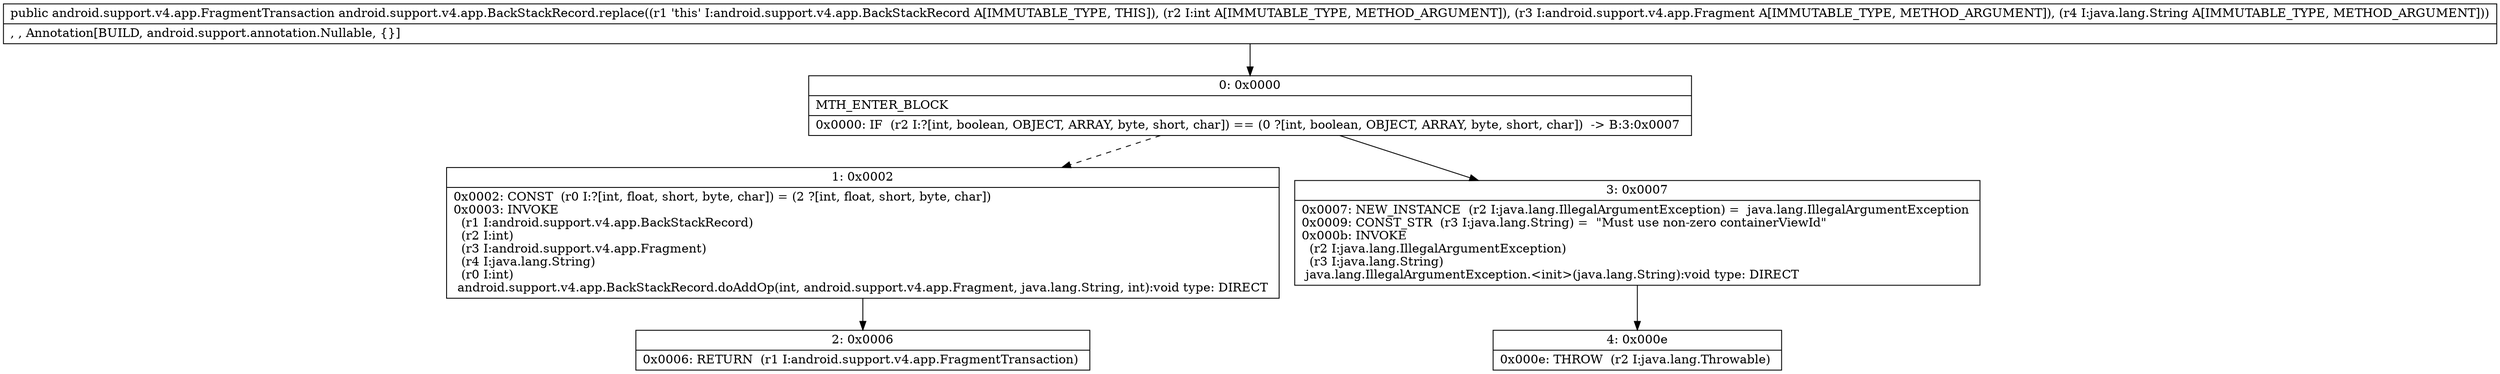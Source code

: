 digraph "CFG forandroid.support.v4.app.BackStackRecord.replace(ILandroid\/support\/v4\/app\/Fragment;Ljava\/lang\/String;)Landroid\/support\/v4\/app\/FragmentTransaction;" {
Node_0 [shape=record,label="{0\:\ 0x0000|MTH_ENTER_BLOCK\l|0x0000: IF  (r2 I:?[int, boolean, OBJECT, ARRAY, byte, short, char]) == (0 ?[int, boolean, OBJECT, ARRAY, byte, short, char])  \-\> B:3:0x0007 \l}"];
Node_1 [shape=record,label="{1\:\ 0x0002|0x0002: CONST  (r0 I:?[int, float, short, byte, char]) = (2 ?[int, float, short, byte, char]) \l0x0003: INVOKE  \l  (r1 I:android.support.v4.app.BackStackRecord)\l  (r2 I:int)\l  (r3 I:android.support.v4.app.Fragment)\l  (r4 I:java.lang.String)\l  (r0 I:int)\l android.support.v4.app.BackStackRecord.doAddOp(int, android.support.v4.app.Fragment, java.lang.String, int):void type: DIRECT \l}"];
Node_2 [shape=record,label="{2\:\ 0x0006|0x0006: RETURN  (r1 I:android.support.v4.app.FragmentTransaction) \l}"];
Node_3 [shape=record,label="{3\:\ 0x0007|0x0007: NEW_INSTANCE  (r2 I:java.lang.IllegalArgumentException) =  java.lang.IllegalArgumentException \l0x0009: CONST_STR  (r3 I:java.lang.String) =  \"Must use non\-zero containerViewId\" \l0x000b: INVOKE  \l  (r2 I:java.lang.IllegalArgumentException)\l  (r3 I:java.lang.String)\l java.lang.IllegalArgumentException.\<init\>(java.lang.String):void type: DIRECT \l}"];
Node_4 [shape=record,label="{4\:\ 0x000e|0x000e: THROW  (r2 I:java.lang.Throwable) \l}"];
MethodNode[shape=record,label="{public android.support.v4.app.FragmentTransaction android.support.v4.app.BackStackRecord.replace((r1 'this' I:android.support.v4.app.BackStackRecord A[IMMUTABLE_TYPE, THIS]), (r2 I:int A[IMMUTABLE_TYPE, METHOD_ARGUMENT]), (r3 I:android.support.v4.app.Fragment A[IMMUTABLE_TYPE, METHOD_ARGUMENT]), (r4 I:java.lang.String A[IMMUTABLE_TYPE, METHOD_ARGUMENT]))  | , , Annotation[BUILD, android.support.annotation.Nullable, \{\}]\l}"];
MethodNode -> Node_0;
Node_0 -> Node_1[style=dashed];
Node_0 -> Node_3;
Node_1 -> Node_2;
Node_3 -> Node_4;
}


